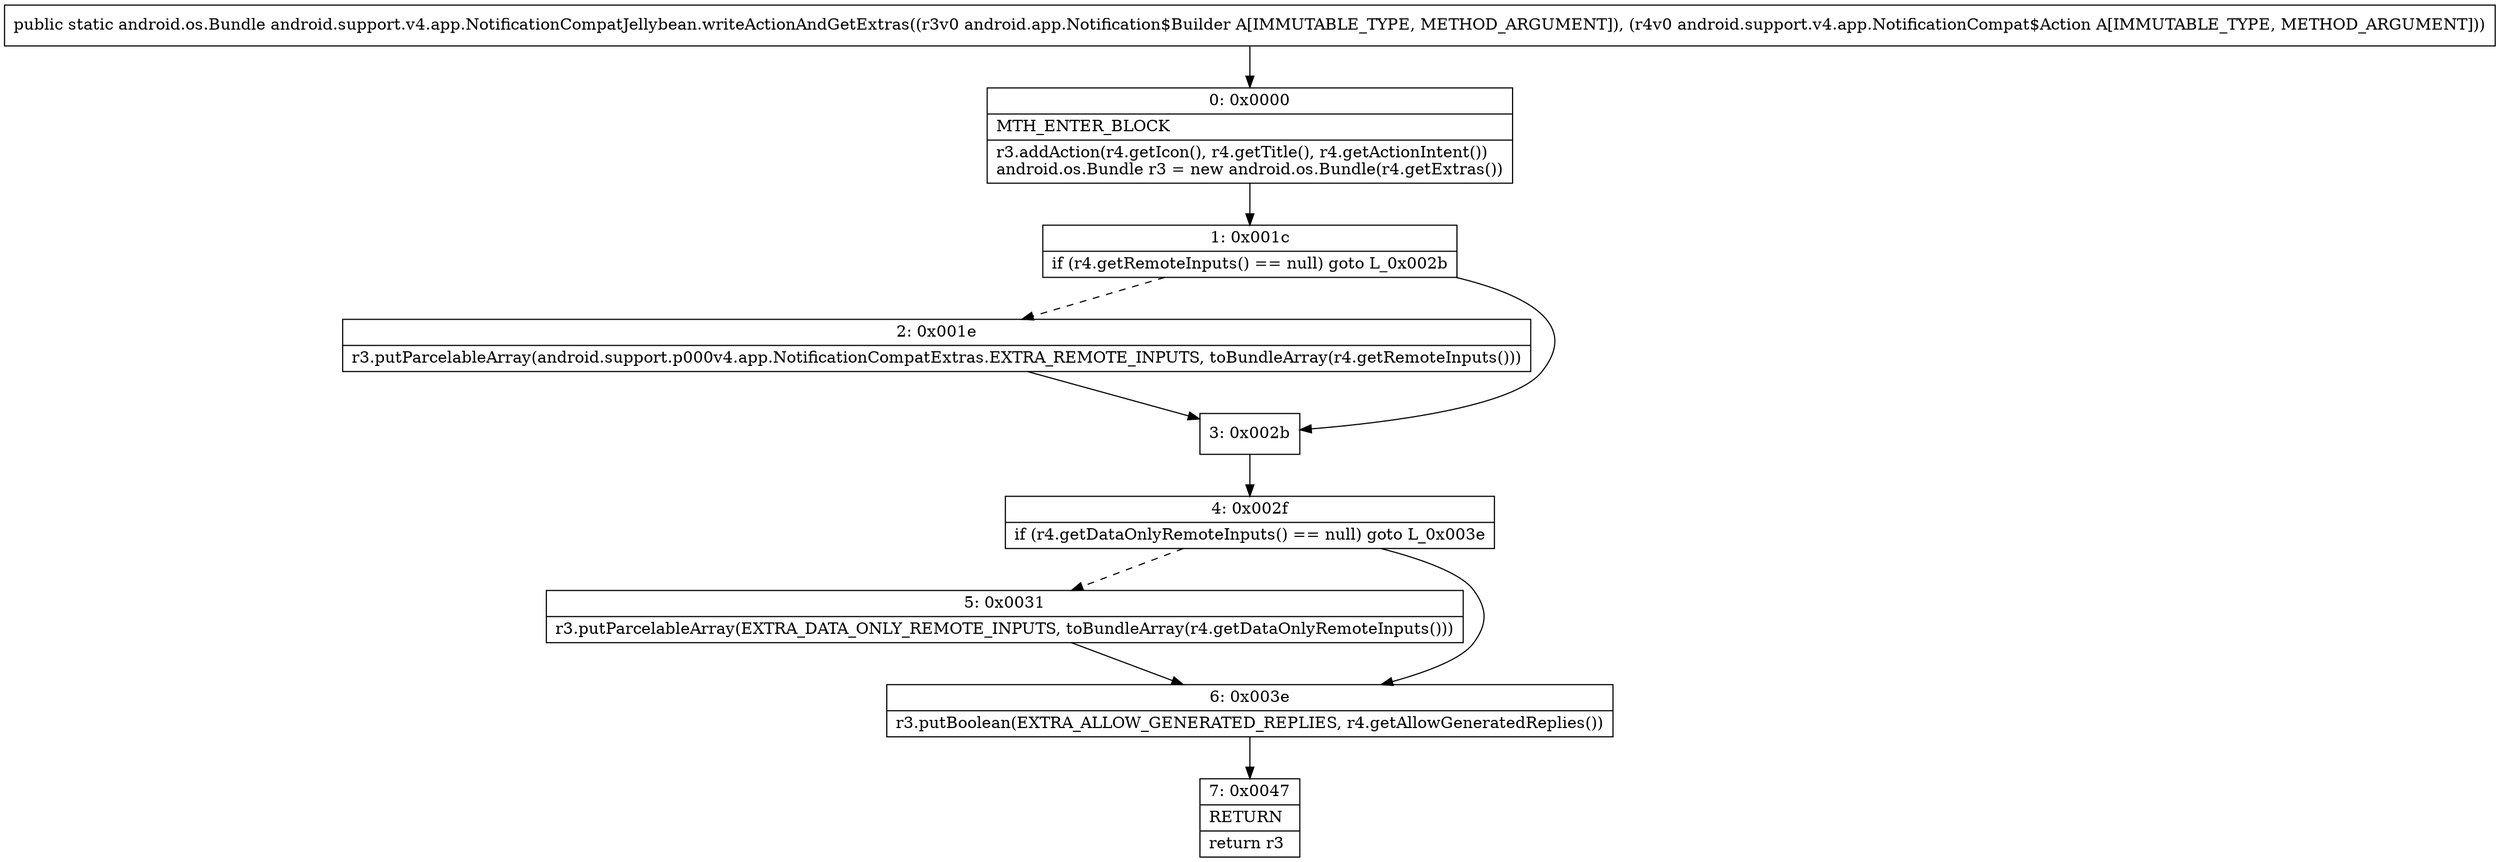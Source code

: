 digraph "CFG forandroid.support.v4.app.NotificationCompatJellybean.writeActionAndGetExtras(Landroid\/app\/Notification$Builder;Landroid\/support\/v4\/app\/NotificationCompat$Action;)Landroid\/os\/Bundle;" {
Node_0 [shape=record,label="{0\:\ 0x0000|MTH_ENTER_BLOCK\l|r3.addAction(r4.getIcon(), r4.getTitle(), r4.getActionIntent())\landroid.os.Bundle r3 = new android.os.Bundle(r4.getExtras())\l}"];
Node_1 [shape=record,label="{1\:\ 0x001c|if (r4.getRemoteInputs() == null) goto L_0x002b\l}"];
Node_2 [shape=record,label="{2\:\ 0x001e|r3.putParcelableArray(android.support.p000v4.app.NotificationCompatExtras.EXTRA_REMOTE_INPUTS, toBundleArray(r4.getRemoteInputs()))\l}"];
Node_3 [shape=record,label="{3\:\ 0x002b}"];
Node_4 [shape=record,label="{4\:\ 0x002f|if (r4.getDataOnlyRemoteInputs() == null) goto L_0x003e\l}"];
Node_5 [shape=record,label="{5\:\ 0x0031|r3.putParcelableArray(EXTRA_DATA_ONLY_REMOTE_INPUTS, toBundleArray(r4.getDataOnlyRemoteInputs()))\l}"];
Node_6 [shape=record,label="{6\:\ 0x003e|r3.putBoolean(EXTRA_ALLOW_GENERATED_REPLIES, r4.getAllowGeneratedReplies())\l}"];
Node_7 [shape=record,label="{7\:\ 0x0047|RETURN\l|return r3\l}"];
MethodNode[shape=record,label="{public static android.os.Bundle android.support.v4.app.NotificationCompatJellybean.writeActionAndGetExtras((r3v0 android.app.Notification$Builder A[IMMUTABLE_TYPE, METHOD_ARGUMENT]), (r4v0 android.support.v4.app.NotificationCompat$Action A[IMMUTABLE_TYPE, METHOD_ARGUMENT])) }"];
MethodNode -> Node_0;
Node_0 -> Node_1;
Node_1 -> Node_2[style=dashed];
Node_1 -> Node_3;
Node_2 -> Node_3;
Node_3 -> Node_4;
Node_4 -> Node_5[style=dashed];
Node_4 -> Node_6;
Node_5 -> Node_6;
Node_6 -> Node_7;
}

